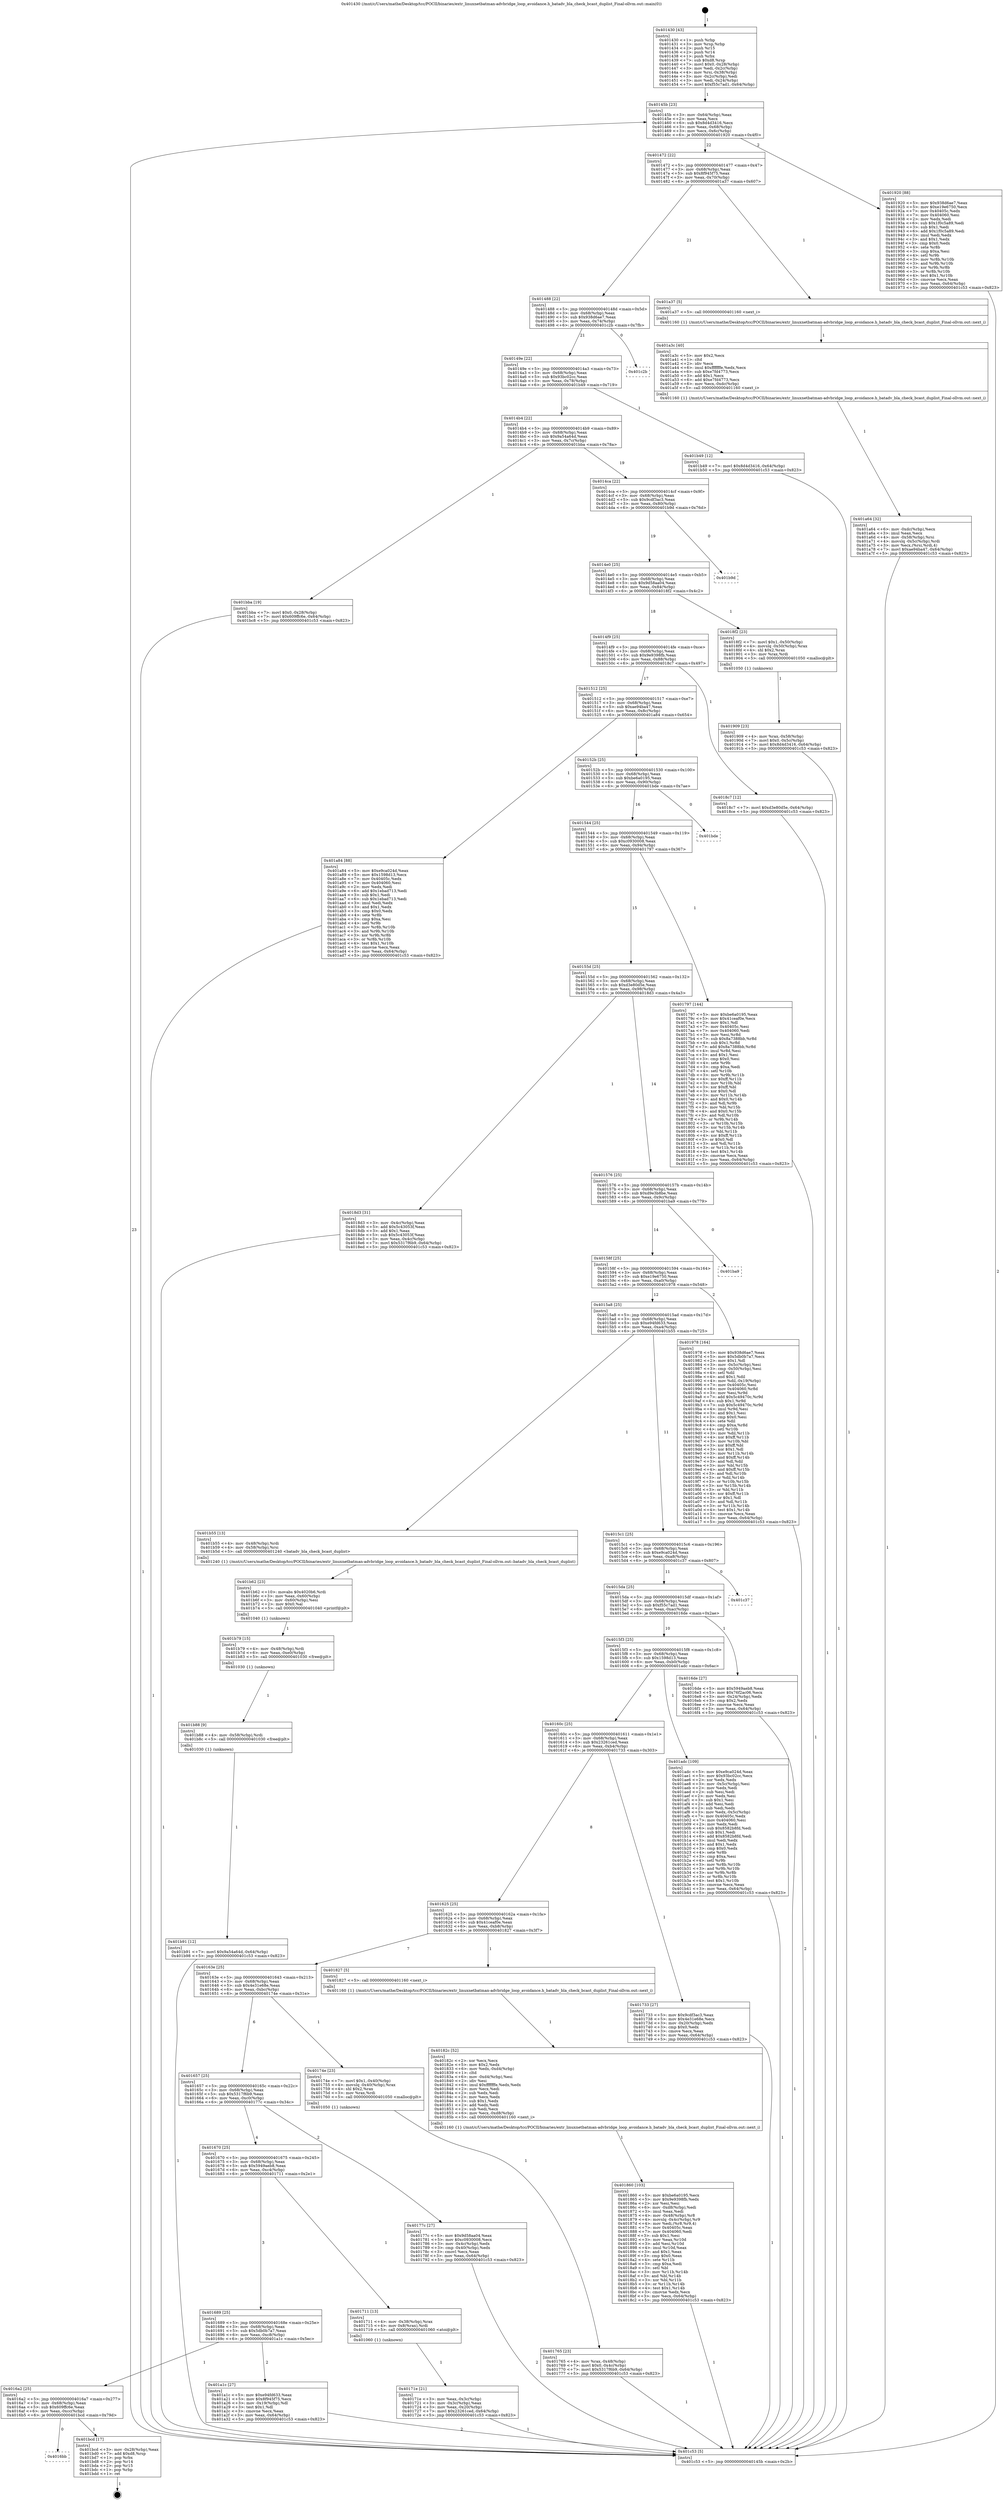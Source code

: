 digraph "0x401430" {
  label = "0x401430 (/mnt/c/Users/mathe/Desktop/tcc/POCII/binaries/extr_linuxnetbatman-advbridge_loop_avoidance.h_batadv_bla_check_bcast_duplist_Final-ollvm.out::main(0))"
  labelloc = "t"
  node[shape=record]

  Entry [label="",width=0.3,height=0.3,shape=circle,fillcolor=black,style=filled]
  "0x40145b" [label="{
     0x40145b [23]\l
     | [instrs]\l
     &nbsp;&nbsp;0x40145b \<+3\>: mov -0x64(%rbp),%eax\l
     &nbsp;&nbsp;0x40145e \<+2\>: mov %eax,%ecx\l
     &nbsp;&nbsp;0x401460 \<+6\>: sub $0x8d4d3416,%ecx\l
     &nbsp;&nbsp;0x401466 \<+3\>: mov %eax,-0x68(%rbp)\l
     &nbsp;&nbsp;0x401469 \<+3\>: mov %ecx,-0x6c(%rbp)\l
     &nbsp;&nbsp;0x40146c \<+6\>: je 0000000000401920 \<main+0x4f0\>\l
  }"]
  "0x401920" [label="{
     0x401920 [88]\l
     | [instrs]\l
     &nbsp;&nbsp;0x401920 \<+5\>: mov $0x938d6ae7,%eax\l
     &nbsp;&nbsp;0x401925 \<+5\>: mov $0xe19e6750,%ecx\l
     &nbsp;&nbsp;0x40192a \<+7\>: mov 0x40405c,%edx\l
     &nbsp;&nbsp;0x401931 \<+7\>: mov 0x404060,%esi\l
     &nbsp;&nbsp;0x401938 \<+2\>: mov %edx,%edi\l
     &nbsp;&nbsp;0x40193a \<+6\>: sub $0x1f0c5a89,%edi\l
     &nbsp;&nbsp;0x401940 \<+3\>: sub $0x1,%edi\l
     &nbsp;&nbsp;0x401943 \<+6\>: add $0x1f0c5a89,%edi\l
     &nbsp;&nbsp;0x401949 \<+3\>: imul %edi,%edx\l
     &nbsp;&nbsp;0x40194c \<+3\>: and $0x1,%edx\l
     &nbsp;&nbsp;0x40194f \<+3\>: cmp $0x0,%edx\l
     &nbsp;&nbsp;0x401952 \<+4\>: sete %r8b\l
     &nbsp;&nbsp;0x401956 \<+3\>: cmp $0xa,%esi\l
     &nbsp;&nbsp;0x401959 \<+4\>: setl %r9b\l
     &nbsp;&nbsp;0x40195d \<+3\>: mov %r8b,%r10b\l
     &nbsp;&nbsp;0x401960 \<+3\>: and %r9b,%r10b\l
     &nbsp;&nbsp;0x401963 \<+3\>: xor %r9b,%r8b\l
     &nbsp;&nbsp;0x401966 \<+3\>: or %r8b,%r10b\l
     &nbsp;&nbsp;0x401969 \<+4\>: test $0x1,%r10b\l
     &nbsp;&nbsp;0x40196d \<+3\>: cmovne %ecx,%eax\l
     &nbsp;&nbsp;0x401970 \<+3\>: mov %eax,-0x64(%rbp)\l
     &nbsp;&nbsp;0x401973 \<+5\>: jmp 0000000000401c53 \<main+0x823\>\l
  }"]
  "0x401472" [label="{
     0x401472 [22]\l
     | [instrs]\l
     &nbsp;&nbsp;0x401472 \<+5\>: jmp 0000000000401477 \<main+0x47\>\l
     &nbsp;&nbsp;0x401477 \<+3\>: mov -0x68(%rbp),%eax\l
     &nbsp;&nbsp;0x40147a \<+5\>: sub $0x8f945f75,%eax\l
     &nbsp;&nbsp;0x40147f \<+3\>: mov %eax,-0x70(%rbp)\l
     &nbsp;&nbsp;0x401482 \<+6\>: je 0000000000401a37 \<main+0x607\>\l
  }"]
  Exit [label="",width=0.3,height=0.3,shape=circle,fillcolor=black,style=filled,peripheries=2]
  "0x401a37" [label="{
     0x401a37 [5]\l
     | [instrs]\l
     &nbsp;&nbsp;0x401a37 \<+5\>: call 0000000000401160 \<next_i\>\l
     | [calls]\l
     &nbsp;&nbsp;0x401160 \{1\} (/mnt/c/Users/mathe/Desktop/tcc/POCII/binaries/extr_linuxnetbatman-advbridge_loop_avoidance.h_batadv_bla_check_bcast_duplist_Final-ollvm.out::next_i)\l
  }"]
  "0x401488" [label="{
     0x401488 [22]\l
     | [instrs]\l
     &nbsp;&nbsp;0x401488 \<+5\>: jmp 000000000040148d \<main+0x5d\>\l
     &nbsp;&nbsp;0x40148d \<+3\>: mov -0x68(%rbp),%eax\l
     &nbsp;&nbsp;0x401490 \<+5\>: sub $0x938d6ae7,%eax\l
     &nbsp;&nbsp;0x401495 \<+3\>: mov %eax,-0x74(%rbp)\l
     &nbsp;&nbsp;0x401498 \<+6\>: je 0000000000401c2b \<main+0x7fb\>\l
  }"]
  "0x4016bb" [label="{
     0x4016bb\l
  }", style=dashed]
  "0x401c2b" [label="{
     0x401c2b\l
  }", style=dashed]
  "0x40149e" [label="{
     0x40149e [22]\l
     | [instrs]\l
     &nbsp;&nbsp;0x40149e \<+5\>: jmp 00000000004014a3 \<main+0x73\>\l
     &nbsp;&nbsp;0x4014a3 \<+3\>: mov -0x68(%rbp),%eax\l
     &nbsp;&nbsp;0x4014a6 \<+5\>: sub $0x93bc02cc,%eax\l
     &nbsp;&nbsp;0x4014ab \<+3\>: mov %eax,-0x78(%rbp)\l
     &nbsp;&nbsp;0x4014ae \<+6\>: je 0000000000401b49 \<main+0x719\>\l
  }"]
  "0x401bcd" [label="{
     0x401bcd [17]\l
     | [instrs]\l
     &nbsp;&nbsp;0x401bcd \<+3\>: mov -0x28(%rbp),%eax\l
     &nbsp;&nbsp;0x401bd0 \<+7\>: add $0xd8,%rsp\l
     &nbsp;&nbsp;0x401bd7 \<+1\>: pop %rbx\l
     &nbsp;&nbsp;0x401bd8 \<+2\>: pop %r14\l
     &nbsp;&nbsp;0x401bda \<+2\>: pop %r15\l
     &nbsp;&nbsp;0x401bdc \<+1\>: pop %rbp\l
     &nbsp;&nbsp;0x401bdd \<+1\>: ret\l
  }"]
  "0x401b49" [label="{
     0x401b49 [12]\l
     | [instrs]\l
     &nbsp;&nbsp;0x401b49 \<+7\>: movl $0x8d4d3416,-0x64(%rbp)\l
     &nbsp;&nbsp;0x401b50 \<+5\>: jmp 0000000000401c53 \<main+0x823\>\l
  }"]
  "0x4014b4" [label="{
     0x4014b4 [22]\l
     | [instrs]\l
     &nbsp;&nbsp;0x4014b4 \<+5\>: jmp 00000000004014b9 \<main+0x89\>\l
     &nbsp;&nbsp;0x4014b9 \<+3\>: mov -0x68(%rbp),%eax\l
     &nbsp;&nbsp;0x4014bc \<+5\>: sub $0x9a54a64d,%eax\l
     &nbsp;&nbsp;0x4014c1 \<+3\>: mov %eax,-0x7c(%rbp)\l
     &nbsp;&nbsp;0x4014c4 \<+6\>: je 0000000000401bba \<main+0x78a\>\l
  }"]
  "0x401b91" [label="{
     0x401b91 [12]\l
     | [instrs]\l
     &nbsp;&nbsp;0x401b91 \<+7\>: movl $0x9a54a64d,-0x64(%rbp)\l
     &nbsp;&nbsp;0x401b98 \<+5\>: jmp 0000000000401c53 \<main+0x823\>\l
  }"]
  "0x401bba" [label="{
     0x401bba [19]\l
     | [instrs]\l
     &nbsp;&nbsp;0x401bba \<+7\>: movl $0x0,-0x28(%rbp)\l
     &nbsp;&nbsp;0x401bc1 \<+7\>: movl $0x609ffc6e,-0x64(%rbp)\l
     &nbsp;&nbsp;0x401bc8 \<+5\>: jmp 0000000000401c53 \<main+0x823\>\l
  }"]
  "0x4014ca" [label="{
     0x4014ca [22]\l
     | [instrs]\l
     &nbsp;&nbsp;0x4014ca \<+5\>: jmp 00000000004014cf \<main+0x9f\>\l
     &nbsp;&nbsp;0x4014cf \<+3\>: mov -0x68(%rbp),%eax\l
     &nbsp;&nbsp;0x4014d2 \<+5\>: sub $0x9cdf3ac3,%eax\l
     &nbsp;&nbsp;0x4014d7 \<+3\>: mov %eax,-0x80(%rbp)\l
     &nbsp;&nbsp;0x4014da \<+6\>: je 0000000000401b9d \<main+0x76d\>\l
  }"]
  "0x401b88" [label="{
     0x401b88 [9]\l
     | [instrs]\l
     &nbsp;&nbsp;0x401b88 \<+4\>: mov -0x58(%rbp),%rdi\l
     &nbsp;&nbsp;0x401b8c \<+5\>: call 0000000000401030 \<free@plt\>\l
     | [calls]\l
     &nbsp;&nbsp;0x401030 \{1\} (unknown)\l
  }"]
  "0x401b9d" [label="{
     0x401b9d\l
  }", style=dashed]
  "0x4014e0" [label="{
     0x4014e0 [25]\l
     | [instrs]\l
     &nbsp;&nbsp;0x4014e0 \<+5\>: jmp 00000000004014e5 \<main+0xb5\>\l
     &nbsp;&nbsp;0x4014e5 \<+3\>: mov -0x68(%rbp),%eax\l
     &nbsp;&nbsp;0x4014e8 \<+5\>: sub $0x9d58aa04,%eax\l
     &nbsp;&nbsp;0x4014ed \<+6\>: mov %eax,-0x84(%rbp)\l
     &nbsp;&nbsp;0x4014f3 \<+6\>: je 00000000004018f2 \<main+0x4c2\>\l
  }"]
  "0x401b79" [label="{
     0x401b79 [15]\l
     | [instrs]\l
     &nbsp;&nbsp;0x401b79 \<+4\>: mov -0x48(%rbp),%rdi\l
     &nbsp;&nbsp;0x401b7d \<+6\>: mov %eax,-0xe0(%rbp)\l
     &nbsp;&nbsp;0x401b83 \<+5\>: call 0000000000401030 \<free@plt\>\l
     | [calls]\l
     &nbsp;&nbsp;0x401030 \{1\} (unknown)\l
  }"]
  "0x4018f2" [label="{
     0x4018f2 [23]\l
     | [instrs]\l
     &nbsp;&nbsp;0x4018f2 \<+7\>: movl $0x1,-0x50(%rbp)\l
     &nbsp;&nbsp;0x4018f9 \<+4\>: movslq -0x50(%rbp),%rax\l
     &nbsp;&nbsp;0x4018fd \<+4\>: shl $0x2,%rax\l
     &nbsp;&nbsp;0x401901 \<+3\>: mov %rax,%rdi\l
     &nbsp;&nbsp;0x401904 \<+5\>: call 0000000000401050 \<malloc@plt\>\l
     | [calls]\l
     &nbsp;&nbsp;0x401050 \{1\} (unknown)\l
  }"]
  "0x4014f9" [label="{
     0x4014f9 [25]\l
     | [instrs]\l
     &nbsp;&nbsp;0x4014f9 \<+5\>: jmp 00000000004014fe \<main+0xce\>\l
     &nbsp;&nbsp;0x4014fe \<+3\>: mov -0x68(%rbp),%eax\l
     &nbsp;&nbsp;0x401501 \<+5\>: sub $0x9e9398fb,%eax\l
     &nbsp;&nbsp;0x401506 \<+6\>: mov %eax,-0x88(%rbp)\l
     &nbsp;&nbsp;0x40150c \<+6\>: je 00000000004018c7 \<main+0x497\>\l
  }"]
  "0x401b62" [label="{
     0x401b62 [23]\l
     | [instrs]\l
     &nbsp;&nbsp;0x401b62 \<+10\>: movabs $0x4020b6,%rdi\l
     &nbsp;&nbsp;0x401b6c \<+3\>: mov %eax,-0x60(%rbp)\l
     &nbsp;&nbsp;0x401b6f \<+3\>: mov -0x60(%rbp),%esi\l
     &nbsp;&nbsp;0x401b72 \<+2\>: mov $0x0,%al\l
     &nbsp;&nbsp;0x401b74 \<+5\>: call 0000000000401040 \<printf@plt\>\l
     | [calls]\l
     &nbsp;&nbsp;0x401040 \{1\} (unknown)\l
  }"]
  "0x4018c7" [label="{
     0x4018c7 [12]\l
     | [instrs]\l
     &nbsp;&nbsp;0x4018c7 \<+7\>: movl $0xd3e80d5e,-0x64(%rbp)\l
     &nbsp;&nbsp;0x4018ce \<+5\>: jmp 0000000000401c53 \<main+0x823\>\l
  }"]
  "0x401512" [label="{
     0x401512 [25]\l
     | [instrs]\l
     &nbsp;&nbsp;0x401512 \<+5\>: jmp 0000000000401517 \<main+0xe7\>\l
     &nbsp;&nbsp;0x401517 \<+3\>: mov -0x68(%rbp),%eax\l
     &nbsp;&nbsp;0x40151a \<+5\>: sub $0xae94ba47,%eax\l
     &nbsp;&nbsp;0x40151f \<+6\>: mov %eax,-0x8c(%rbp)\l
     &nbsp;&nbsp;0x401525 \<+6\>: je 0000000000401a84 \<main+0x654\>\l
  }"]
  "0x401a64" [label="{
     0x401a64 [32]\l
     | [instrs]\l
     &nbsp;&nbsp;0x401a64 \<+6\>: mov -0xdc(%rbp),%ecx\l
     &nbsp;&nbsp;0x401a6a \<+3\>: imul %eax,%ecx\l
     &nbsp;&nbsp;0x401a6d \<+4\>: mov -0x58(%rbp),%rsi\l
     &nbsp;&nbsp;0x401a71 \<+4\>: movslq -0x5c(%rbp),%rdi\l
     &nbsp;&nbsp;0x401a75 \<+3\>: mov %ecx,(%rsi,%rdi,4)\l
     &nbsp;&nbsp;0x401a78 \<+7\>: movl $0xae94ba47,-0x64(%rbp)\l
     &nbsp;&nbsp;0x401a7f \<+5\>: jmp 0000000000401c53 \<main+0x823\>\l
  }"]
  "0x401a84" [label="{
     0x401a84 [88]\l
     | [instrs]\l
     &nbsp;&nbsp;0x401a84 \<+5\>: mov $0xe9ca024d,%eax\l
     &nbsp;&nbsp;0x401a89 \<+5\>: mov $0x1598d13,%ecx\l
     &nbsp;&nbsp;0x401a8e \<+7\>: mov 0x40405c,%edx\l
     &nbsp;&nbsp;0x401a95 \<+7\>: mov 0x404060,%esi\l
     &nbsp;&nbsp;0x401a9c \<+2\>: mov %edx,%edi\l
     &nbsp;&nbsp;0x401a9e \<+6\>: add $0x1ebad713,%edi\l
     &nbsp;&nbsp;0x401aa4 \<+3\>: sub $0x1,%edi\l
     &nbsp;&nbsp;0x401aa7 \<+6\>: sub $0x1ebad713,%edi\l
     &nbsp;&nbsp;0x401aad \<+3\>: imul %edi,%edx\l
     &nbsp;&nbsp;0x401ab0 \<+3\>: and $0x1,%edx\l
     &nbsp;&nbsp;0x401ab3 \<+3\>: cmp $0x0,%edx\l
     &nbsp;&nbsp;0x401ab6 \<+4\>: sete %r8b\l
     &nbsp;&nbsp;0x401aba \<+3\>: cmp $0xa,%esi\l
     &nbsp;&nbsp;0x401abd \<+4\>: setl %r9b\l
     &nbsp;&nbsp;0x401ac1 \<+3\>: mov %r8b,%r10b\l
     &nbsp;&nbsp;0x401ac4 \<+3\>: and %r9b,%r10b\l
     &nbsp;&nbsp;0x401ac7 \<+3\>: xor %r9b,%r8b\l
     &nbsp;&nbsp;0x401aca \<+3\>: or %r8b,%r10b\l
     &nbsp;&nbsp;0x401acd \<+4\>: test $0x1,%r10b\l
     &nbsp;&nbsp;0x401ad1 \<+3\>: cmovne %ecx,%eax\l
     &nbsp;&nbsp;0x401ad4 \<+3\>: mov %eax,-0x64(%rbp)\l
     &nbsp;&nbsp;0x401ad7 \<+5\>: jmp 0000000000401c53 \<main+0x823\>\l
  }"]
  "0x40152b" [label="{
     0x40152b [25]\l
     | [instrs]\l
     &nbsp;&nbsp;0x40152b \<+5\>: jmp 0000000000401530 \<main+0x100\>\l
     &nbsp;&nbsp;0x401530 \<+3\>: mov -0x68(%rbp),%eax\l
     &nbsp;&nbsp;0x401533 \<+5\>: sub $0xbe6a0195,%eax\l
     &nbsp;&nbsp;0x401538 \<+6\>: mov %eax,-0x90(%rbp)\l
     &nbsp;&nbsp;0x40153e \<+6\>: je 0000000000401bde \<main+0x7ae\>\l
  }"]
  "0x401a3c" [label="{
     0x401a3c [40]\l
     | [instrs]\l
     &nbsp;&nbsp;0x401a3c \<+5\>: mov $0x2,%ecx\l
     &nbsp;&nbsp;0x401a41 \<+1\>: cltd\l
     &nbsp;&nbsp;0x401a42 \<+2\>: idiv %ecx\l
     &nbsp;&nbsp;0x401a44 \<+6\>: imul $0xfffffffe,%edx,%ecx\l
     &nbsp;&nbsp;0x401a4a \<+6\>: sub $0xe7fd4773,%ecx\l
     &nbsp;&nbsp;0x401a50 \<+3\>: add $0x1,%ecx\l
     &nbsp;&nbsp;0x401a53 \<+6\>: add $0xe7fd4773,%ecx\l
     &nbsp;&nbsp;0x401a59 \<+6\>: mov %ecx,-0xdc(%rbp)\l
     &nbsp;&nbsp;0x401a5f \<+5\>: call 0000000000401160 \<next_i\>\l
     | [calls]\l
     &nbsp;&nbsp;0x401160 \{1\} (/mnt/c/Users/mathe/Desktop/tcc/POCII/binaries/extr_linuxnetbatman-advbridge_loop_avoidance.h_batadv_bla_check_bcast_duplist_Final-ollvm.out::next_i)\l
  }"]
  "0x401bde" [label="{
     0x401bde\l
  }", style=dashed]
  "0x401544" [label="{
     0x401544 [25]\l
     | [instrs]\l
     &nbsp;&nbsp;0x401544 \<+5\>: jmp 0000000000401549 \<main+0x119\>\l
     &nbsp;&nbsp;0x401549 \<+3\>: mov -0x68(%rbp),%eax\l
     &nbsp;&nbsp;0x40154c \<+5\>: sub $0xc0930008,%eax\l
     &nbsp;&nbsp;0x401551 \<+6\>: mov %eax,-0x94(%rbp)\l
     &nbsp;&nbsp;0x401557 \<+6\>: je 0000000000401797 \<main+0x367\>\l
  }"]
  "0x4016a2" [label="{
     0x4016a2 [25]\l
     | [instrs]\l
     &nbsp;&nbsp;0x4016a2 \<+5\>: jmp 00000000004016a7 \<main+0x277\>\l
     &nbsp;&nbsp;0x4016a7 \<+3\>: mov -0x68(%rbp),%eax\l
     &nbsp;&nbsp;0x4016aa \<+5\>: sub $0x609ffc6e,%eax\l
     &nbsp;&nbsp;0x4016af \<+6\>: mov %eax,-0xcc(%rbp)\l
     &nbsp;&nbsp;0x4016b5 \<+6\>: je 0000000000401bcd \<main+0x79d\>\l
  }"]
  "0x401797" [label="{
     0x401797 [144]\l
     | [instrs]\l
     &nbsp;&nbsp;0x401797 \<+5\>: mov $0xbe6a0195,%eax\l
     &nbsp;&nbsp;0x40179c \<+5\>: mov $0x41ceaf0e,%ecx\l
     &nbsp;&nbsp;0x4017a1 \<+2\>: mov $0x1,%dl\l
     &nbsp;&nbsp;0x4017a3 \<+7\>: mov 0x40405c,%esi\l
     &nbsp;&nbsp;0x4017aa \<+7\>: mov 0x404060,%edi\l
     &nbsp;&nbsp;0x4017b1 \<+3\>: mov %esi,%r8d\l
     &nbsp;&nbsp;0x4017b4 \<+7\>: sub $0x8a7388bb,%r8d\l
     &nbsp;&nbsp;0x4017bb \<+4\>: sub $0x1,%r8d\l
     &nbsp;&nbsp;0x4017bf \<+7\>: add $0x8a7388bb,%r8d\l
     &nbsp;&nbsp;0x4017c6 \<+4\>: imul %r8d,%esi\l
     &nbsp;&nbsp;0x4017ca \<+3\>: and $0x1,%esi\l
     &nbsp;&nbsp;0x4017cd \<+3\>: cmp $0x0,%esi\l
     &nbsp;&nbsp;0x4017d0 \<+4\>: sete %r9b\l
     &nbsp;&nbsp;0x4017d4 \<+3\>: cmp $0xa,%edi\l
     &nbsp;&nbsp;0x4017d7 \<+4\>: setl %r10b\l
     &nbsp;&nbsp;0x4017db \<+3\>: mov %r9b,%r11b\l
     &nbsp;&nbsp;0x4017de \<+4\>: xor $0xff,%r11b\l
     &nbsp;&nbsp;0x4017e2 \<+3\>: mov %r10b,%bl\l
     &nbsp;&nbsp;0x4017e5 \<+3\>: xor $0xff,%bl\l
     &nbsp;&nbsp;0x4017e8 \<+3\>: xor $0x0,%dl\l
     &nbsp;&nbsp;0x4017eb \<+3\>: mov %r11b,%r14b\l
     &nbsp;&nbsp;0x4017ee \<+4\>: and $0x0,%r14b\l
     &nbsp;&nbsp;0x4017f2 \<+3\>: and %dl,%r9b\l
     &nbsp;&nbsp;0x4017f5 \<+3\>: mov %bl,%r15b\l
     &nbsp;&nbsp;0x4017f8 \<+4\>: and $0x0,%r15b\l
     &nbsp;&nbsp;0x4017fc \<+3\>: and %dl,%r10b\l
     &nbsp;&nbsp;0x4017ff \<+3\>: or %r9b,%r14b\l
     &nbsp;&nbsp;0x401802 \<+3\>: or %r10b,%r15b\l
     &nbsp;&nbsp;0x401805 \<+3\>: xor %r15b,%r14b\l
     &nbsp;&nbsp;0x401808 \<+3\>: or %bl,%r11b\l
     &nbsp;&nbsp;0x40180b \<+4\>: xor $0xff,%r11b\l
     &nbsp;&nbsp;0x40180f \<+3\>: or $0x0,%dl\l
     &nbsp;&nbsp;0x401812 \<+3\>: and %dl,%r11b\l
     &nbsp;&nbsp;0x401815 \<+3\>: or %r11b,%r14b\l
     &nbsp;&nbsp;0x401818 \<+4\>: test $0x1,%r14b\l
     &nbsp;&nbsp;0x40181c \<+3\>: cmovne %ecx,%eax\l
     &nbsp;&nbsp;0x40181f \<+3\>: mov %eax,-0x64(%rbp)\l
     &nbsp;&nbsp;0x401822 \<+5\>: jmp 0000000000401c53 \<main+0x823\>\l
  }"]
  "0x40155d" [label="{
     0x40155d [25]\l
     | [instrs]\l
     &nbsp;&nbsp;0x40155d \<+5\>: jmp 0000000000401562 \<main+0x132\>\l
     &nbsp;&nbsp;0x401562 \<+3\>: mov -0x68(%rbp),%eax\l
     &nbsp;&nbsp;0x401565 \<+5\>: sub $0xd3e80d5e,%eax\l
     &nbsp;&nbsp;0x40156a \<+6\>: mov %eax,-0x98(%rbp)\l
     &nbsp;&nbsp;0x401570 \<+6\>: je 00000000004018d3 \<main+0x4a3\>\l
  }"]
  "0x401a1c" [label="{
     0x401a1c [27]\l
     | [instrs]\l
     &nbsp;&nbsp;0x401a1c \<+5\>: mov $0xe94fd633,%eax\l
     &nbsp;&nbsp;0x401a21 \<+5\>: mov $0x8f945f75,%ecx\l
     &nbsp;&nbsp;0x401a26 \<+3\>: mov -0x19(%rbp),%dl\l
     &nbsp;&nbsp;0x401a29 \<+3\>: test $0x1,%dl\l
     &nbsp;&nbsp;0x401a2c \<+3\>: cmovne %ecx,%eax\l
     &nbsp;&nbsp;0x401a2f \<+3\>: mov %eax,-0x64(%rbp)\l
     &nbsp;&nbsp;0x401a32 \<+5\>: jmp 0000000000401c53 \<main+0x823\>\l
  }"]
  "0x4018d3" [label="{
     0x4018d3 [31]\l
     | [instrs]\l
     &nbsp;&nbsp;0x4018d3 \<+3\>: mov -0x4c(%rbp),%eax\l
     &nbsp;&nbsp;0x4018d6 \<+5\>: add $0x5c43053f,%eax\l
     &nbsp;&nbsp;0x4018db \<+3\>: add $0x1,%eax\l
     &nbsp;&nbsp;0x4018de \<+5\>: sub $0x5c43053f,%eax\l
     &nbsp;&nbsp;0x4018e3 \<+3\>: mov %eax,-0x4c(%rbp)\l
     &nbsp;&nbsp;0x4018e6 \<+7\>: movl $0x5317f6b9,-0x64(%rbp)\l
     &nbsp;&nbsp;0x4018ed \<+5\>: jmp 0000000000401c53 \<main+0x823\>\l
  }"]
  "0x401576" [label="{
     0x401576 [25]\l
     | [instrs]\l
     &nbsp;&nbsp;0x401576 \<+5\>: jmp 000000000040157b \<main+0x14b\>\l
     &nbsp;&nbsp;0x40157b \<+3\>: mov -0x68(%rbp),%eax\l
     &nbsp;&nbsp;0x40157e \<+5\>: sub $0xd9e3b8be,%eax\l
     &nbsp;&nbsp;0x401583 \<+6\>: mov %eax,-0x9c(%rbp)\l
     &nbsp;&nbsp;0x401589 \<+6\>: je 0000000000401ba9 \<main+0x779\>\l
  }"]
  "0x401909" [label="{
     0x401909 [23]\l
     | [instrs]\l
     &nbsp;&nbsp;0x401909 \<+4\>: mov %rax,-0x58(%rbp)\l
     &nbsp;&nbsp;0x40190d \<+7\>: movl $0x0,-0x5c(%rbp)\l
     &nbsp;&nbsp;0x401914 \<+7\>: movl $0x8d4d3416,-0x64(%rbp)\l
     &nbsp;&nbsp;0x40191b \<+5\>: jmp 0000000000401c53 \<main+0x823\>\l
  }"]
  "0x401ba9" [label="{
     0x401ba9\l
  }", style=dashed]
  "0x40158f" [label="{
     0x40158f [25]\l
     | [instrs]\l
     &nbsp;&nbsp;0x40158f \<+5\>: jmp 0000000000401594 \<main+0x164\>\l
     &nbsp;&nbsp;0x401594 \<+3\>: mov -0x68(%rbp),%eax\l
     &nbsp;&nbsp;0x401597 \<+5\>: sub $0xe19e6750,%eax\l
     &nbsp;&nbsp;0x40159c \<+6\>: mov %eax,-0xa0(%rbp)\l
     &nbsp;&nbsp;0x4015a2 \<+6\>: je 0000000000401978 \<main+0x548\>\l
  }"]
  "0x401860" [label="{
     0x401860 [103]\l
     | [instrs]\l
     &nbsp;&nbsp;0x401860 \<+5\>: mov $0xbe6a0195,%ecx\l
     &nbsp;&nbsp;0x401865 \<+5\>: mov $0x9e9398fb,%edx\l
     &nbsp;&nbsp;0x40186a \<+2\>: xor %esi,%esi\l
     &nbsp;&nbsp;0x40186c \<+6\>: mov -0xd8(%rbp),%edi\l
     &nbsp;&nbsp;0x401872 \<+3\>: imul %eax,%edi\l
     &nbsp;&nbsp;0x401875 \<+4\>: mov -0x48(%rbp),%r8\l
     &nbsp;&nbsp;0x401879 \<+4\>: movslq -0x4c(%rbp),%r9\l
     &nbsp;&nbsp;0x40187d \<+4\>: mov %edi,(%r8,%r9,4)\l
     &nbsp;&nbsp;0x401881 \<+7\>: mov 0x40405c,%eax\l
     &nbsp;&nbsp;0x401888 \<+7\>: mov 0x404060,%edi\l
     &nbsp;&nbsp;0x40188f \<+3\>: sub $0x1,%esi\l
     &nbsp;&nbsp;0x401892 \<+3\>: mov %eax,%r10d\l
     &nbsp;&nbsp;0x401895 \<+3\>: add %esi,%r10d\l
     &nbsp;&nbsp;0x401898 \<+4\>: imul %r10d,%eax\l
     &nbsp;&nbsp;0x40189c \<+3\>: and $0x1,%eax\l
     &nbsp;&nbsp;0x40189f \<+3\>: cmp $0x0,%eax\l
     &nbsp;&nbsp;0x4018a2 \<+4\>: sete %r11b\l
     &nbsp;&nbsp;0x4018a6 \<+3\>: cmp $0xa,%edi\l
     &nbsp;&nbsp;0x4018a9 \<+3\>: setl %bl\l
     &nbsp;&nbsp;0x4018ac \<+3\>: mov %r11b,%r14b\l
     &nbsp;&nbsp;0x4018af \<+3\>: and %bl,%r14b\l
     &nbsp;&nbsp;0x4018b2 \<+3\>: xor %bl,%r11b\l
     &nbsp;&nbsp;0x4018b5 \<+3\>: or %r11b,%r14b\l
     &nbsp;&nbsp;0x4018b8 \<+4\>: test $0x1,%r14b\l
     &nbsp;&nbsp;0x4018bc \<+3\>: cmovne %edx,%ecx\l
     &nbsp;&nbsp;0x4018bf \<+3\>: mov %ecx,-0x64(%rbp)\l
     &nbsp;&nbsp;0x4018c2 \<+5\>: jmp 0000000000401c53 \<main+0x823\>\l
  }"]
  "0x401978" [label="{
     0x401978 [164]\l
     | [instrs]\l
     &nbsp;&nbsp;0x401978 \<+5\>: mov $0x938d6ae7,%eax\l
     &nbsp;&nbsp;0x40197d \<+5\>: mov $0x5db0b7a7,%ecx\l
     &nbsp;&nbsp;0x401982 \<+2\>: mov $0x1,%dl\l
     &nbsp;&nbsp;0x401984 \<+3\>: mov -0x5c(%rbp),%esi\l
     &nbsp;&nbsp;0x401987 \<+3\>: cmp -0x50(%rbp),%esi\l
     &nbsp;&nbsp;0x40198a \<+4\>: setl %dil\l
     &nbsp;&nbsp;0x40198e \<+4\>: and $0x1,%dil\l
     &nbsp;&nbsp;0x401992 \<+4\>: mov %dil,-0x19(%rbp)\l
     &nbsp;&nbsp;0x401996 \<+7\>: mov 0x40405c,%esi\l
     &nbsp;&nbsp;0x40199d \<+8\>: mov 0x404060,%r8d\l
     &nbsp;&nbsp;0x4019a5 \<+3\>: mov %esi,%r9d\l
     &nbsp;&nbsp;0x4019a8 \<+7\>: add $0x5c49470c,%r9d\l
     &nbsp;&nbsp;0x4019af \<+4\>: sub $0x1,%r9d\l
     &nbsp;&nbsp;0x4019b3 \<+7\>: sub $0x5c49470c,%r9d\l
     &nbsp;&nbsp;0x4019ba \<+4\>: imul %r9d,%esi\l
     &nbsp;&nbsp;0x4019be \<+3\>: and $0x1,%esi\l
     &nbsp;&nbsp;0x4019c1 \<+3\>: cmp $0x0,%esi\l
     &nbsp;&nbsp;0x4019c4 \<+4\>: sete %dil\l
     &nbsp;&nbsp;0x4019c8 \<+4\>: cmp $0xa,%r8d\l
     &nbsp;&nbsp;0x4019cc \<+4\>: setl %r10b\l
     &nbsp;&nbsp;0x4019d0 \<+3\>: mov %dil,%r11b\l
     &nbsp;&nbsp;0x4019d3 \<+4\>: xor $0xff,%r11b\l
     &nbsp;&nbsp;0x4019d7 \<+3\>: mov %r10b,%bl\l
     &nbsp;&nbsp;0x4019da \<+3\>: xor $0xff,%bl\l
     &nbsp;&nbsp;0x4019dd \<+3\>: xor $0x1,%dl\l
     &nbsp;&nbsp;0x4019e0 \<+3\>: mov %r11b,%r14b\l
     &nbsp;&nbsp;0x4019e3 \<+4\>: and $0xff,%r14b\l
     &nbsp;&nbsp;0x4019e7 \<+3\>: and %dl,%dil\l
     &nbsp;&nbsp;0x4019ea \<+3\>: mov %bl,%r15b\l
     &nbsp;&nbsp;0x4019ed \<+4\>: and $0xff,%r15b\l
     &nbsp;&nbsp;0x4019f1 \<+3\>: and %dl,%r10b\l
     &nbsp;&nbsp;0x4019f4 \<+3\>: or %dil,%r14b\l
     &nbsp;&nbsp;0x4019f7 \<+3\>: or %r10b,%r15b\l
     &nbsp;&nbsp;0x4019fa \<+3\>: xor %r15b,%r14b\l
     &nbsp;&nbsp;0x4019fd \<+3\>: or %bl,%r11b\l
     &nbsp;&nbsp;0x401a00 \<+4\>: xor $0xff,%r11b\l
     &nbsp;&nbsp;0x401a04 \<+3\>: or $0x1,%dl\l
     &nbsp;&nbsp;0x401a07 \<+3\>: and %dl,%r11b\l
     &nbsp;&nbsp;0x401a0a \<+3\>: or %r11b,%r14b\l
     &nbsp;&nbsp;0x401a0d \<+4\>: test $0x1,%r14b\l
     &nbsp;&nbsp;0x401a11 \<+3\>: cmovne %ecx,%eax\l
     &nbsp;&nbsp;0x401a14 \<+3\>: mov %eax,-0x64(%rbp)\l
     &nbsp;&nbsp;0x401a17 \<+5\>: jmp 0000000000401c53 \<main+0x823\>\l
  }"]
  "0x4015a8" [label="{
     0x4015a8 [25]\l
     | [instrs]\l
     &nbsp;&nbsp;0x4015a8 \<+5\>: jmp 00000000004015ad \<main+0x17d\>\l
     &nbsp;&nbsp;0x4015ad \<+3\>: mov -0x68(%rbp),%eax\l
     &nbsp;&nbsp;0x4015b0 \<+5\>: sub $0xe94fd633,%eax\l
     &nbsp;&nbsp;0x4015b5 \<+6\>: mov %eax,-0xa4(%rbp)\l
     &nbsp;&nbsp;0x4015bb \<+6\>: je 0000000000401b55 \<main+0x725\>\l
  }"]
  "0x40182c" [label="{
     0x40182c [52]\l
     | [instrs]\l
     &nbsp;&nbsp;0x40182c \<+2\>: xor %ecx,%ecx\l
     &nbsp;&nbsp;0x40182e \<+5\>: mov $0x2,%edx\l
     &nbsp;&nbsp;0x401833 \<+6\>: mov %edx,-0xd4(%rbp)\l
     &nbsp;&nbsp;0x401839 \<+1\>: cltd\l
     &nbsp;&nbsp;0x40183a \<+6\>: mov -0xd4(%rbp),%esi\l
     &nbsp;&nbsp;0x401840 \<+2\>: idiv %esi\l
     &nbsp;&nbsp;0x401842 \<+6\>: imul $0xfffffffe,%edx,%edx\l
     &nbsp;&nbsp;0x401848 \<+2\>: mov %ecx,%edi\l
     &nbsp;&nbsp;0x40184a \<+2\>: sub %edx,%edi\l
     &nbsp;&nbsp;0x40184c \<+2\>: mov %ecx,%edx\l
     &nbsp;&nbsp;0x40184e \<+3\>: sub $0x1,%edx\l
     &nbsp;&nbsp;0x401851 \<+2\>: add %edx,%edi\l
     &nbsp;&nbsp;0x401853 \<+2\>: sub %edi,%ecx\l
     &nbsp;&nbsp;0x401855 \<+6\>: mov %ecx,-0xd8(%rbp)\l
     &nbsp;&nbsp;0x40185b \<+5\>: call 0000000000401160 \<next_i\>\l
     | [calls]\l
     &nbsp;&nbsp;0x401160 \{1\} (/mnt/c/Users/mathe/Desktop/tcc/POCII/binaries/extr_linuxnetbatman-advbridge_loop_avoidance.h_batadv_bla_check_bcast_duplist_Final-ollvm.out::next_i)\l
  }"]
  "0x401b55" [label="{
     0x401b55 [13]\l
     | [instrs]\l
     &nbsp;&nbsp;0x401b55 \<+4\>: mov -0x48(%rbp),%rdi\l
     &nbsp;&nbsp;0x401b59 \<+4\>: mov -0x58(%rbp),%rsi\l
     &nbsp;&nbsp;0x401b5d \<+5\>: call 0000000000401240 \<batadv_bla_check_bcast_duplist\>\l
     | [calls]\l
     &nbsp;&nbsp;0x401240 \{1\} (/mnt/c/Users/mathe/Desktop/tcc/POCII/binaries/extr_linuxnetbatman-advbridge_loop_avoidance.h_batadv_bla_check_bcast_duplist_Final-ollvm.out::batadv_bla_check_bcast_duplist)\l
  }"]
  "0x4015c1" [label="{
     0x4015c1 [25]\l
     | [instrs]\l
     &nbsp;&nbsp;0x4015c1 \<+5\>: jmp 00000000004015c6 \<main+0x196\>\l
     &nbsp;&nbsp;0x4015c6 \<+3\>: mov -0x68(%rbp),%eax\l
     &nbsp;&nbsp;0x4015c9 \<+5\>: sub $0xe9ca024d,%eax\l
     &nbsp;&nbsp;0x4015ce \<+6\>: mov %eax,-0xa8(%rbp)\l
     &nbsp;&nbsp;0x4015d4 \<+6\>: je 0000000000401c37 \<main+0x807\>\l
  }"]
  "0x401765" [label="{
     0x401765 [23]\l
     | [instrs]\l
     &nbsp;&nbsp;0x401765 \<+4\>: mov %rax,-0x48(%rbp)\l
     &nbsp;&nbsp;0x401769 \<+7\>: movl $0x0,-0x4c(%rbp)\l
     &nbsp;&nbsp;0x401770 \<+7\>: movl $0x5317f6b9,-0x64(%rbp)\l
     &nbsp;&nbsp;0x401777 \<+5\>: jmp 0000000000401c53 \<main+0x823\>\l
  }"]
  "0x401c37" [label="{
     0x401c37\l
  }", style=dashed]
  "0x4015da" [label="{
     0x4015da [25]\l
     | [instrs]\l
     &nbsp;&nbsp;0x4015da \<+5\>: jmp 00000000004015df \<main+0x1af\>\l
     &nbsp;&nbsp;0x4015df \<+3\>: mov -0x68(%rbp),%eax\l
     &nbsp;&nbsp;0x4015e2 \<+5\>: sub $0xf55c7ad1,%eax\l
     &nbsp;&nbsp;0x4015e7 \<+6\>: mov %eax,-0xac(%rbp)\l
     &nbsp;&nbsp;0x4015ed \<+6\>: je 00000000004016de \<main+0x2ae\>\l
  }"]
  "0x40171e" [label="{
     0x40171e [21]\l
     | [instrs]\l
     &nbsp;&nbsp;0x40171e \<+3\>: mov %eax,-0x3c(%rbp)\l
     &nbsp;&nbsp;0x401721 \<+3\>: mov -0x3c(%rbp),%eax\l
     &nbsp;&nbsp;0x401724 \<+3\>: mov %eax,-0x20(%rbp)\l
     &nbsp;&nbsp;0x401727 \<+7\>: movl $0x23261ced,-0x64(%rbp)\l
     &nbsp;&nbsp;0x40172e \<+5\>: jmp 0000000000401c53 \<main+0x823\>\l
  }"]
  "0x4016de" [label="{
     0x4016de [27]\l
     | [instrs]\l
     &nbsp;&nbsp;0x4016de \<+5\>: mov $0x5949aeb8,%eax\l
     &nbsp;&nbsp;0x4016e3 \<+5\>: mov $0x76f2ac06,%ecx\l
     &nbsp;&nbsp;0x4016e8 \<+3\>: mov -0x24(%rbp),%edx\l
     &nbsp;&nbsp;0x4016eb \<+3\>: cmp $0x2,%edx\l
     &nbsp;&nbsp;0x4016ee \<+3\>: cmovne %ecx,%eax\l
     &nbsp;&nbsp;0x4016f1 \<+3\>: mov %eax,-0x64(%rbp)\l
     &nbsp;&nbsp;0x4016f4 \<+5\>: jmp 0000000000401c53 \<main+0x823\>\l
  }"]
  "0x4015f3" [label="{
     0x4015f3 [25]\l
     | [instrs]\l
     &nbsp;&nbsp;0x4015f3 \<+5\>: jmp 00000000004015f8 \<main+0x1c8\>\l
     &nbsp;&nbsp;0x4015f8 \<+3\>: mov -0x68(%rbp),%eax\l
     &nbsp;&nbsp;0x4015fb \<+5\>: sub $0x1598d13,%eax\l
     &nbsp;&nbsp;0x401600 \<+6\>: mov %eax,-0xb0(%rbp)\l
     &nbsp;&nbsp;0x401606 \<+6\>: je 0000000000401adc \<main+0x6ac\>\l
  }"]
  "0x401c53" [label="{
     0x401c53 [5]\l
     | [instrs]\l
     &nbsp;&nbsp;0x401c53 \<+5\>: jmp 000000000040145b \<main+0x2b\>\l
  }"]
  "0x401430" [label="{
     0x401430 [43]\l
     | [instrs]\l
     &nbsp;&nbsp;0x401430 \<+1\>: push %rbp\l
     &nbsp;&nbsp;0x401431 \<+3\>: mov %rsp,%rbp\l
     &nbsp;&nbsp;0x401434 \<+2\>: push %r15\l
     &nbsp;&nbsp;0x401436 \<+2\>: push %r14\l
     &nbsp;&nbsp;0x401438 \<+1\>: push %rbx\l
     &nbsp;&nbsp;0x401439 \<+7\>: sub $0xd8,%rsp\l
     &nbsp;&nbsp;0x401440 \<+7\>: movl $0x0,-0x28(%rbp)\l
     &nbsp;&nbsp;0x401447 \<+3\>: mov %edi,-0x2c(%rbp)\l
     &nbsp;&nbsp;0x40144a \<+4\>: mov %rsi,-0x38(%rbp)\l
     &nbsp;&nbsp;0x40144e \<+3\>: mov -0x2c(%rbp),%edi\l
     &nbsp;&nbsp;0x401451 \<+3\>: mov %edi,-0x24(%rbp)\l
     &nbsp;&nbsp;0x401454 \<+7\>: movl $0xf55c7ad1,-0x64(%rbp)\l
  }"]
  "0x401689" [label="{
     0x401689 [25]\l
     | [instrs]\l
     &nbsp;&nbsp;0x401689 \<+5\>: jmp 000000000040168e \<main+0x25e\>\l
     &nbsp;&nbsp;0x40168e \<+3\>: mov -0x68(%rbp),%eax\l
     &nbsp;&nbsp;0x401691 \<+5\>: sub $0x5db0b7a7,%eax\l
     &nbsp;&nbsp;0x401696 \<+6\>: mov %eax,-0xc8(%rbp)\l
     &nbsp;&nbsp;0x40169c \<+6\>: je 0000000000401a1c \<main+0x5ec\>\l
  }"]
  "0x401adc" [label="{
     0x401adc [109]\l
     | [instrs]\l
     &nbsp;&nbsp;0x401adc \<+5\>: mov $0xe9ca024d,%eax\l
     &nbsp;&nbsp;0x401ae1 \<+5\>: mov $0x93bc02cc,%ecx\l
     &nbsp;&nbsp;0x401ae6 \<+2\>: xor %edx,%edx\l
     &nbsp;&nbsp;0x401ae8 \<+3\>: mov -0x5c(%rbp),%esi\l
     &nbsp;&nbsp;0x401aeb \<+2\>: mov %edx,%edi\l
     &nbsp;&nbsp;0x401aed \<+2\>: sub %esi,%edi\l
     &nbsp;&nbsp;0x401aef \<+2\>: mov %edx,%esi\l
     &nbsp;&nbsp;0x401af1 \<+3\>: sub $0x1,%esi\l
     &nbsp;&nbsp;0x401af4 \<+2\>: add %esi,%edi\l
     &nbsp;&nbsp;0x401af6 \<+2\>: sub %edi,%edx\l
     &nbsp;&nbsp;0x401af8 \<+3\>: mov %edx,-0x5c(%rbp)\l
     &nbsp;&nbsp;0x401afb \<+7\>: mov 0x40405c,%edx\l
     &nbsp;&nbsp;0x401b02 \<+7\>: mov 0x404060,%esi\l
     &nbsp;&nbsp;0x401b09 \<+2\>: mov %edx,%edi\l
     &nbsp;&nbsp;0x401b0b \<+6\>: sub $0x8582b8fd,%edi\l
     &nbsp;&nbsp;0x401b11 \<+3\>: sub $0x1,%edi\l
     &nbsp;&nbsp;0x401b14 \<+6\>: add $0x8582b8fd,%edi\l
     &nbsp;&nbsp;0x401b1a \<+3\>: imul %edi,%edx\l
     &nbsp;&nbsp;0x401b1d \<+3\>: and $0x1,%edx\l
     &nbsp;&nbsp;0x401b20 \<+3\>: cmp $0x0,%edx\l
     &nbsp;&nbsp;0x401b23 \<+4\>: sete %r8b\l
     &nbsp;&nbsp;0x401b27 \<+3\>: cmp $0xa,%esi\l
     &nbsp;&nbsp;0x401b2a \<+4\>: setl %r9b\l
     &nbsp;&nbsp;0x401b2e \<+3\>: mov %r8b,%r10b\l
     &nbsp;&nbsp;0x401b31 \<+3\>: and %r9b,%r10b\l
     &nbsp;&nbsp;0x401b34 \<+3\>: xor %r9b,%r8b\l
     &nbsp;&nbsp;0x401b37 \<+3\>: or %r8b,%r10b\l
     &nbsp;&nbsp;0x401b3a \<+4\>: test $0x1,%r10b\l
     &nbsp;&nbsp;0x401b3e \<+3\>: cmovne %ecx,%eax\l
     &nbsp;&nbsp;0x401b41 \<+3\>: mov %eax,-0x64(%rbp)\l
     &nbsp;&nbsp;0x401b44 \<+5\>: jmp 0000000000401c53 \<main+0x823\>\l
  }"]
  "0x40160c" [label="{
     0x40160c [25]\l
     | [instrs]\l
     &nbsp;&nbsp;0x40160c \<+5\>: jmp 0000000000401611 \<main+0x1e1\>\l
     &nbsp;&nbsp;0x401611 \<+3\>: mov -0x68(%rbp),%eax\l
     &nbsp;&nbsp;0x401614 \<+5\>: sub $0x23261ced,%eax\l
     &nbsp;&nbsp;0x401619 \<+6\>: mov %eax,-0xb4(%rbp)\l
     &nbsp;&nbsp;0x40161f \<+6\>: je 0000000000401733 \<main+0x303\>\l
  }"]
  "0x401711" [label="{
     0x401711 [13]\l
     | [instrs]\l
     &nbsp;&nbsp;0x401711 \<+4\>: mov -0x38(%rbp),%rax\l
     &nbsp;&nbsp;0x401715 \<+4\>: mov 0x8(%rax),%rdi\l
     &nbsp;&nbsp;0x401719 \<+5\>: call 0000000000401060 \<atoi@plt\>\l
     | [calls]\l
     &nbsp;&nbsp;0x401060 \{1\} (unknown)\l
  }"]
  "0x401733" [label="{
     0x401733 [27]\l
     | [instrs]\l
     &nbsp;&nbsp;0x401733 \<+5\>: mov $0x9cdf3ac3,%eax\l
     &nbsp;&nbsp;0x401738 \<+5\>: mov $0x4e31e68e,%ecx\l
     &nbsp;&nbsp;0x40173d \<+3\>: mov -0x20(%rbp),%edx\l
     &nbsp;&nbsp;0x401740 \<+3\>: cmp $0x0,%edx\l
     &nbsp;&nbsp;0x401743 \<+3\>: cmove %ecx,%eax\l
     &nbsp;&nbsp;0x401746 \<+3\>: mov %eax,-0x64(%rbp)\l
     &nbsp;&nbsp;0x401749 \<+5\>: jmp 0000000000401c53 \<main+0x823\>\l
  }"]
  "0x401625" [label="{
     0x401625 [25]\l
     | [instrs]\l
     &nbsp;&nbsp;0x401625 \<+5\>: jmp 000000000040162a \<main+0x1fa\>\l
     &nbsp;&nbsp;0x40162a \<+3\>: mov -0x68(%rbp),%eax\l
     &nbsp;&nbsp;0x40162d \<+5\>: sub $0x41ceaf0e,%eax\l
     &nbsp;&nbsp;0x401632 \<+6\>: mov %eax,-0xb8(%rbp)\l
     &nbsp;&nbsp;0x401638 \<+6\>: je 0000000000401827 \<main+0x3f7\>\l
  }"]
  "0x401670" [label="{
     0x401670 [25]\l
     | [instrs]\l
     &nbsp;&nbsp;0x401670 \<+5\>: jmp 0000000000401675 \<main+0x245\>\l
     &nbsp;&nbsp;0x401675 \<+3\>: mov -0x68(%rbp),%eax\l
     &nbsp;&nbsp;0x401678 \<+5\>: sub $0x5949aeb8,%eax\l
     &nbsp;&nbsp;0x40167d \<+6\>: mov %eax,-0xc4(%rbp)\l
     &nbsp;&nbsp;0x401683 \<+6\>: je 0000000000401711 \<main+0x2e1\>\l
  }"]
  "0x401827" [label="{
     0x401827 [5]\l
     | [instrs]\l
     &nbsp;&nbsp;0x401827 \<+5\>: call 0000000000401160 \<next_i\>\l
     | [calls]\l
     &nbsp;&nbsp;0x401160 \{1\} (/mnt/c/Users/mathe/Desktop/tcc/POCII/binaries/extr_linuxnetbatman-advbridge_loop_avoidance.h_batadv_bla_check_bcast_duplist_Final-ollvm.out::next_i)\l
  }"]
  "0x40163e" [label="{
     0x40163e [25]\l
     | [instrs]\l
     &nbsp;&nbsp;0x40163e \<+5\>: jmp 0000000000401643 \<main+0x213\>\l
     &nbsp;&nbsp;0x401643 \<+3\>: mov -0x68(%rbp),%eax\l
     &nbsp;&nbsp;0x401646 \<+5\>: sub $0x4e31e68e,%eax\l
     &nbsp;&nbsp;0x40164b \<+6\>: mov %eax,-0xbc(%rbp)\l
     &nbsp;&nbsp;0x401651 \<+6\>: je 000000000040174e \<main+0x31e\>\l
  }"]
  "0x40177c" [label="{
     0x40177c [27]\l
     | [instrs]\l
     &nbsp;&nbsp;0x40177c \<+5\>: mov $0x9d58aa04,%eax\l
     &nbsp;&nbsp;0x401781 \<+5\>: mov $0xc0930008,%ecx\l
     &nbsp;&nbsp;0x401786 \<+3\>: mov -0x4c(%rbp),%edx\l
     &nbsp;&nbsp;0x401789 \<+3\>: cmp -0x40(%rbp),%edx\l
     &nbsp;&nbsp;0x40178c \<+3\>: cmovl %ecx,%eax\l
     &nbsp;&nbsp;0x40178f \<+3\>: mov %eax,-0x64(%rbp)\l
     &nbsp;&nbsp;0x401792 \<+5\>: jmp 0000000000401c53 \<main+0x823\>\l
  }"]
  "0x40174e" [label="{
     0x40174e [23]\l
     | [instrs]\l
     &nbsp;&nbsp;0x40174e \<+7\>: movl $0x1,-0x40(%rbp)\l
     &nbsp;&nbsp;0x401755 \<+4\>: movslq -0x40(%rbp),%rax\l
     &nbsp;&nbsp;0x401759 \<+4\>: shl $0x2,%rax\l
     &nbsp;&nbsp;0x40175d \<+3\>: mov %rax,%rdi\l
     &nbsp;&nbsp;0x401760 \<+5\>: call 0000000000401050 \<malloc@plt\>\l
     | [calls]\l
     &nbsp;&nbsp;0x401050 \{1\} (unknown)\l
  }"]
  "0x401657" [label="{
     0x401657 [25]\l
     | [instrs]\l
     &nbsp;&nbsp;0x401657 \<+5\>: jmp 000000000040165c \<main+0x22c\>\l
     &nbsp;&nbsp;0x40165c \<+3\>: mov -0x68(%rbp),%eax\l
     &nbsp;&nbsp;0x40165f \<+5\>: sub $0x5317f6b9,%eax\l
     &nbsp;&nbsp;0x401664 \<+6\>: mov %eax,-0xc0(%rbp)\l
     &nbsp;&nbsp;0x40166a \<+6\>: je 000000000040177c \<main+0x34c\>\l
  }"]
  Entry -> "0x401430" [label=" 1"]
  "0x40145b" -> "0x401920" [label=" 2"]
  "0x40145b" -> "0x401472" [label=" 22"]
  "0x401bcd" -> Exit [label=" 1"]
  "0x401472" -> "0x401a37" [label=" 1"]
  "0x401472" -> "0x401488" [label=" 21"]
  "0x4016a2" -> "0x4016bb" [label=" 0"]
  "0x401488" -> "0x401c2b" [label=" 0"]
  "0x401488" -> "0x40149e" [label=" 21"]
  "0x4016a2" -> "0x401bcd" [label=" 1"]
  "0x40149e" -> "0x401b49" [label=" 1"]
  "0x40149e" -> "0x4014b4" [label=" 20"]
  "0x401bba" -> "0x401c53" [label=" 1"]
  "0x4014b4" -> "0x401bba" [label=" 1"]
  "0x4014b4" -> "0x4014ca" [label=" 19"]
  "0x401b91" -> "0x401c53" [label=" 1"]
  "0x4014ca" -> "0x401b9d" [label=" 0"]
  "0x4014ca" -> "0x4014e0" [label=" 19"]
  "0x401b88" -> "0x401b91" [label=" 1"]
  "0x4014e0" -> "0x4018f2" [label=" 1"]
  "0x4014e0" -> "0x4014f9" [label=" 18"]
  "0x401b79" -> "0x401b88" [label=" 1"]
  "0x4014f9" -> "0x4018c7" [label=" 1"]
  "0x4014f9" -> "0x401512" [label=" 17"]
  "0x401b62" -> "0x401b79" [label=" 1"]
  "0x401512" -> "0x401a84" [label=" 1"]
  "0x401512" -> "0x40152b" [label=" 16"]
  "0x401b55" -> "0x401b62" [label=" 1"]
  "0x40152b" -> "0x401bde" [label=" 0"]
  "0x40152b" -> "0x401544" [label=" 16"]
  "0x401b49" -> "0x401c53" [label=" 1"]
  "0x401544" -> "0x401797" [label=" 1"]
  "0x401544" -> "0x40155d" [label=" 15"]
  "0x401adc" -> "0x401c53" [label=" 1"]
  "0x40155d" -> "0x4018d3" [label=" 1"]
  "0x40155d" -> "0x401576" [label=" 14"]
  "0x401a84" -> "0x401c53" [label=" 1"]
  "0x401576" -> "0x401ba9" [label=" 0"]
  "0x401576" -> "0x40158f" [label=" 14"]
  "0x401a3c" -> "0x401a64" [label=" 1"]
  "0x40158f" -> "0x401978" [label=" 2"]
  "0x40158f" -> "0x4015a8" [label=" 12"]
  "0x401a37" -> "0x401a3c" [label=" 1"]
  "0x4015a8" -> "0x401b55" [label=" 1"]
  "0x4015a8" -> "0x4015c1" [label=" 11"]
  "0x401a1c" -> "0x401c53" [label=" 2"]
  "0x4015c1" -> "0x401c37" [label=" 0"]
  "0x4015c1" -> "0x4015da" [label=" 11"]
  "0x401689" -> "0x4016a2" [label=" 1"]
  "0x4015da" -> "0x4016de" [label=" 1"]
  "0x4015da" -> "0x4015f3" [label=" 10"]
  "0x4016de" -> "0x401c53" [label=" 1"]
  "0x401430" -> "0x40145b" [label=" 1"]
  "0x401c53" -> "0x40145b" [label=" 23"]
  "0x401689" -> "0x401a1c" [label=" 2"]
  "0x4015f3" -> "0x401adc" [label=" 1"]
  "0x4015f3" -> "0x40160c" [label=" 9"]
  "0x401a64" -> "0x401c53" [label=" 1"]
  "0x40160c" -> "0x401733" [label=" 1"]
  "0x40160c" -> "0x401625" [label=" 8"]
  "0x401978" -> "0x401c53" [label=" 2"]
  "0x401625" -> "0x401827" [label=" 1"]
  "0x401625" -> "0x40163e" [label=" 7"]
  "0x401909" -> "0x401c53" [label=" 1"]
  "0x40163e" -> "0x40174e" [label=" 1"]
  "0x40163e" -> "0x401657" [label=" 6"]
  "0x4018f2" -> "0x401909" [label=" 1"]
  "0x401657" -> "0x40177c" [label=" 2"]
  "0x401657" -> "0x401670" [label=" 4"]
  "0x401920" -> "0x401c53" [label=" 2"]
  "0x401670" -> "0x401711" [label=" 1"]
  "0x401670" -> "0x401689" [label=" 3"]
  "0x401711" -> "0x40171e" [label=" 1"]
  "0x40171e" -> "0x401c53" [label=" 1"]
  "0x401733" -> "0x401c53" [label=" 1"]
  "0x40174e" -> "0x401765" [label=" 1"]
  "0x401765" -> "0x401c53" [label=" 1"]
  "0x40177c" -> "0x401c53" [label=" 2"]
  "0x401797" -> "0x401c53" [label=" 1"]
  "0x401827" -> "0x40182c" [label=" 1"]
  "0x40182c" -> "0x401860" [label=" 1"]
  "0x401860" -> "0x401c53" [label=" 1"]
  "0x4018c7" -> "0x401c53" [label=" 1"]
  "0x4018d3" -> "0x401c53" [label=" 1"]
}
